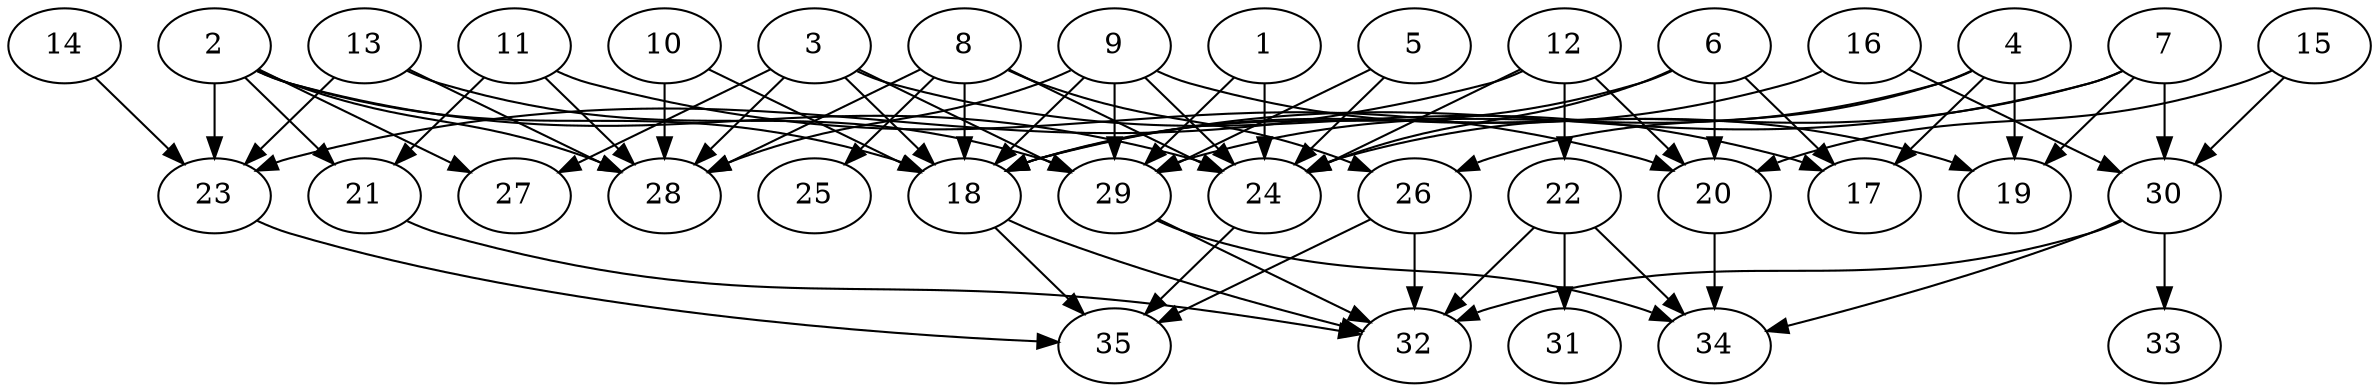// DAG automatically generated by daggen at Thu Oct  3 14:05:37 2019
// ./daggen --dot -n 35 --ccr 0.5 --fat 0.9 --regular 0.5 --density 0.5 --mindata 5242880 --maxdata 52428800 
digraph G {
  1 [size="75634688", alpha="0.17", expect_size="37817344"] 
  1 -> 24 [size ="37817344"]
  1 -> 29 [size ="37817344"]
  2 [size="20424704", alpha="0.09", expect_size="10212352"] 
  2 -> 18 [size ="10212352"]
  2 -> 21 [size ="10212352"]
  2 -> 23 [size ="10212352"]
  2 -> 24 [size ="10212352"]
  2 -> 27 [size ="10212352"]
  2 -> 28 [size ="10212352"]
  3 [size="22919168", alpha="0.03", expect_size="11459584"] 
  3 -> 17 [size ="11459584"]
  3 -> 18 [size ="11459584"]
  3 -> 27 [size ="11459584"]
  3 -> 28 [size ="11459584"]
  3 -> 29 [size ="11459584"]
  4 [size="45600768", alpha="0.15", expect_size="22800384"] 
  4 -> 17 [size ="22800384"]
  4 -> 19 [size ="22800384"]
  4 -> 26 [size ="22800384"]
  4 -> 29 [size ="22800384"]
  5 [size="71905280", alpha="0.02", expect_size="35952640"] 
  5 -> 24 [size ="35952640"]
  5 -> 29 [size ="35952640"]
  6 [size="94869504", alpha="0.07", expect_size="47434752"] 
  6 -> 17 [size ="47434752"]
  6 -> 18 [size ="47434752"]
  6 -> 20 [size ="47434752"]
  6 -> 24 [size ="47434752"]
  7 [size="32843776", alpha="0.01", expect_size="16421888"] 
  7 -> 18 [size ="16421888"]
  7 -> 19 [size ="16421888"]
  7 -> 24 [size ="16421888"]
  7 -> 30 [size ="16421888"]
  8 [size="58882048", alpha="0.01", expect_size="29441024"] 
  8 -> 18 [size ="29441024"]
  8 -> 24 [size ="29441024"]
  8 -> 25 [size ="29441024"]
  8 -> 26 [size ="29441024"]
  8 -> 28 [size ="29441024"]
  9 [size="98328576", alpha="0.14", expect_size="49164288"] 
  9 -> 18 [size ="49164288"]
  9 -> 19 [size ="49164288"]
  9 -> 24 [size ="49164288"]
  9 -> 28 [size ="49164288"]
  9 -> 29 [size ="49164288"]
  10 [size="48445440", alpha="0.16", expect_size="24222720"] 
  10 -> 18 [size ="24222720"]
  10 -> 28 [size ="24222720"]
  11 [size="12048384", alpha="0.08", expect_size="6024192"] 
  11 -> 20 [size ="6024192"]
  11 -> 21 [size ="6024192"]
  11 -> 28 [size ="6024192"]
  12 [size="90591232", alpha="0.04", expect_size="45295616"] 
  12 -> 20 [size ="45295616"]
  12 -> 22 [size ="45295616"]
  12 -> 23 [size ="45295616"]
  12 -> 24 [size ="45295616"]
  13 [size="36380672", alpha="0.06", expect_size="18190336"] 
  13 -> 23 [size ="18190336"]
  13 -> 28 [size ="18190336"]
  13 -> 29 [size ="18190336"]
  14 [size="49299456", alpha="0.06", expect_size="24649728"] 
  14 -> 23 [size ="24649728"]
  15 [size="23582720", alpha="0.17", expect_size="11791360"] 
  15 -> 20 [size ="11791360"]
  15 -> 30 [size ="11791360"]
  16 [size="31105024", alpha="0.01", expect_size="15552512"] 
  16 -> 18 [size ="15552512"]
  16 -> 30 [size ="15552512"]
  17 [size="63688704", alpha="0.09", expect_size="31844352"] 
  18 [size="66244608", alpha="0.11", expect_size="33122304"] 
  18 -> 32 [size ="33122304"]
  18 -> 35 [size ="33122304"]
  19 [size="69132288", alpha="0.20", expect_size="34566144"] 
  20 [size="39766016", alpha="0.12", expect_size="19883008"] 
  20 -> 34 [size ="19883008"]
  21 [size="20258816", alpha="0.19", expect_size="10129408"] 
  21 -> 32 [size ="10129408"]
  22 [size="59502592", alpha="0.08", expect_size="29751296"] 
  22 -> 31 [size ="29751296"]
  22 -> 32 [size ="29751296"]
  22 -> 34 [size ="29751296"]
  23 [size="76722176", alpha="0.19", expect_size="38361088"] 
  23 -> 35 [size ="38361088"]
  24 [size="11448320", alpha="0.18", expect_size="5724160"] 
  24 -> 35 [size ="5724160"]
  25 [size="39911424", alpha="0.09", expect_size="19955712"] 
  26 [size="23959552", alpha="0.19", expect_size="11979776"] 
  26 -> 32 [size ="11979776"]
  26 -> 35 [size ="11979776"]
  27 [size="27627520", alpha="0.13", expect_size="13813760"] 
  28 [size="70649856", alpha="0.18", expect_size="35324928"] 
  29 [size="26880000", alpha="0.01", expect_size="13440000"] 
  29 -> 32 [size ="13440000"]
  29 -> 34 [size ="13440000"]
  30 [size="24729600", alpha="0.13", expect_size="12364800"] 
  30 -> 32 [size ="12364800"]
  30 -> 33 [size ="12364800"]
  30 -> 34 [size ="12364800"]
  31 [size="82821120", alpha="0.04", expect_size="41410560"] 
  32 [size="77563904", alpha="0.13", expect_size="38781952"] 
  33 [size="18892800", alpha="0.07", expect_size="9446400"] 
  34 [size="13617152", alpha="0.09", expect_size="6808576"] 
  35 [size="96854016", alpha="0.15", expect_size="48427008"] 
}
